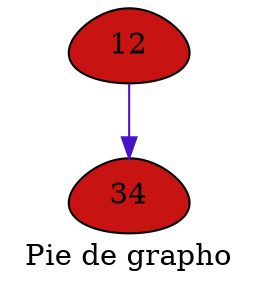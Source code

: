 digraph Holaaa {
	node[shape = egg fillcolor = "#c81313" style = filled]
	label = "Pie de grapho"
	bgcolor = "#07836a00"

	subgraph tsubgraph1 {
		edge[dir = "normal" color = "#4613c8"]
		fila0[label = "12" group=1]
		fila1[label = "34" group=1]

		fila0 -> fila1

	}
}